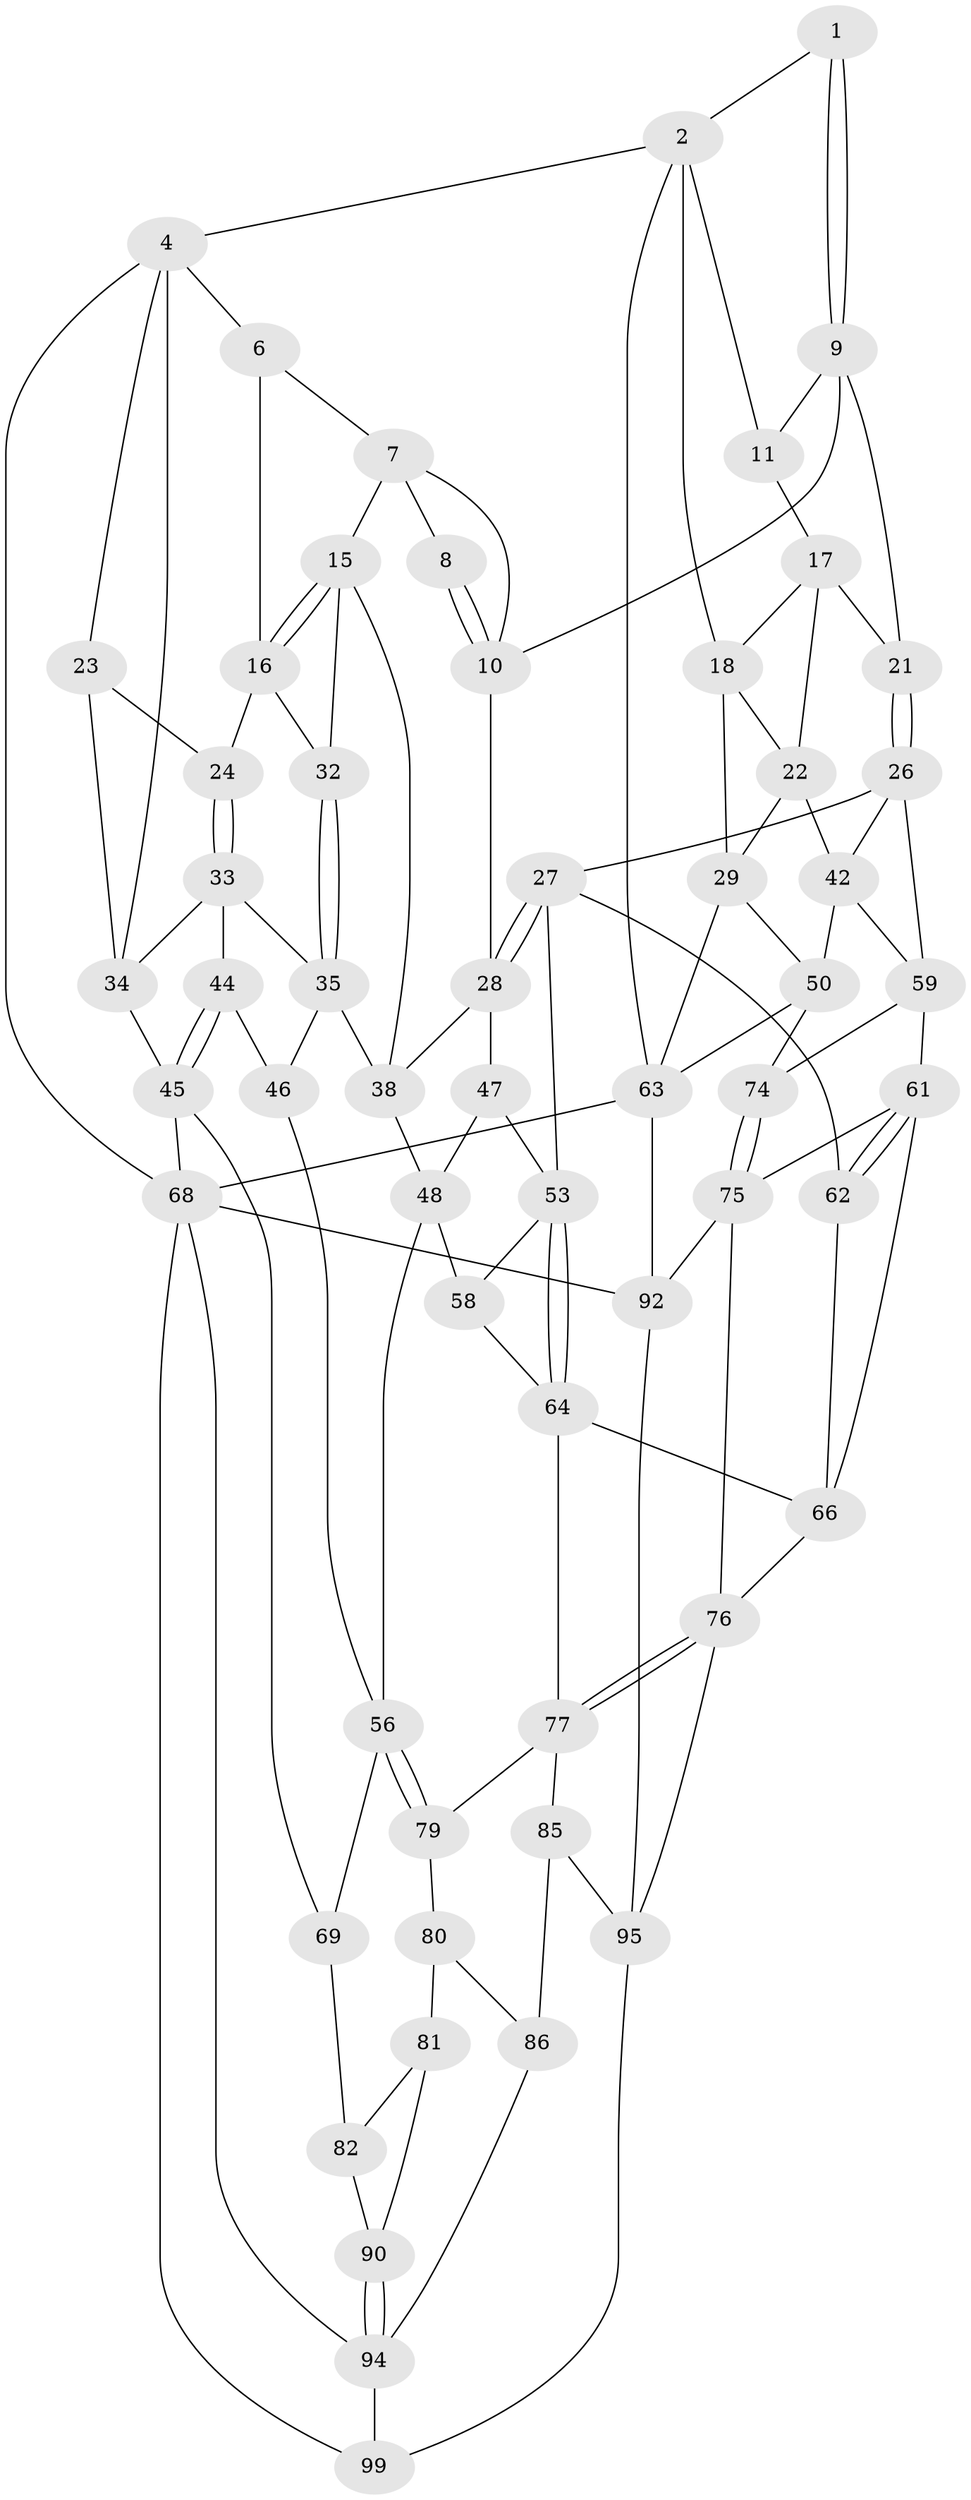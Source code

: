 // original degree distribution, {3: 0.019801980198019802, 4: 0.21782178217821782, 6: 0.18811881188118812, 5: 0.5742574257425742}
// Generated by graph-tools (version 1.1) at 2025/11/02/21/25 10:11:12]
// undirected, 59 vertices, 122 edges
graph export_dot {
graph [start="1"]
  node [color=gray90,style=filled];
  1 [pos="+0.6244593256078722+0"];
  2 [pos="+0.7766233154634573+0",super="+3"];
  4 [pos="+0+0",super="+5"];
  6 [pos="+0.285554638106274+0"];
  7 [pos="+0.3403001907991751+0",super="+14"];
  8 [pos="+0.5221344708527738+0"];
  9 [pos="+0.62158154738665+0.0235854615774178",super="+12"];
  10 [pos="+0.49232662009340017+0.10690905133764722",super="+13"];
  11 [pos="+0.7812352249116581+0"];
  15 [pos="+0.3342540566591755+0.14329043374880154",super="+31"];
  16 [pos="+0.253419187231147+0.09653938550365035",super="+25"];
  17 [pos="+0.8007581718774581+0",super="+20"];
  18 [pos="+0.8559916606142867+0.06279720889585849",super="+19"];
  21 [pos="+0.6782059557784164+0.20226892125856696"];
  22 [pos="+0.8144694546598727+0.14108398629031313",super="+30"];
  23 [pos="+0.14579727004281337+0.12095553664703858"];
  24 [pos="+0.16084146295183951+0.1322743689424765"];
  26 [pos="+0.6392377506463056+0.28374650409621466",super="+43"];
  27 [pos="+0.6123253333702458+0.2865454848475232",super="+52"];
  28 [pos="+0.583169777995759+0.2719983847517645",super="+37"];
  29 [pos="+1+0.18673835716008835",super="+49"];
  32 [pos="+0.27576726570209426+0.22615828812015967"];
  33 [pos="+0.1551147142794898+0.22807841212921473",super="+36"];
  34 [pos="+0.02665135259612804+0.20775604582311966",super="+39"];
  35 [pos="+0.23474113828600912+0.2888263056860363",super="+41"];
  38 [pos="+0.37596739252280365+0.24693357338783656",super="+40"];
  42 [pos="+0.8747072763885316+0.3218274295770415",super="+51"];
  44 [pos="+0.06457004812920604+0.35237883747584753"];
  45 [pos="+0+0.29406820730301203",super="+67"];
  46 [pos="+0.13771258925907492+0.4619454710326297"];
  47 [pos="+0.33358495580739084+0.3758823930470761"];
  48 [pos="+0.29499669651160576+0.3616225306822599",super="+55"];
  50 [pos="+0.9916754359774882+0.5890279670413184",super="+73"];
  53 [pos="+0.5112400144872418+0.44308644410117864",super="+54"];
  56 [pos="+0.27136109252138163+0.5863361534171867",super="+57"];
  58 [pos="+0.4027338544540838+0.477708648813677"];
  59 [pos="+0.7263682653678781+0.4940973310166169",super="+60"];
  61 [pos="+0.6210114432035311+0.5428888593504867",super="+71"];
  62 [pos="+0.544351896031406+0.492289470516872"];
  63 [pos="+1+0.8259201387762244",super="+91"];
  64 [pos="+0.45499932868675624+0.587134242981282",super="+65"];
  66 [pos="+0.5364664771563133+0.5395559470247802",super="+72"];
  68 [pos="+0+1",super="+101"];
  69 [pos="+0.11616293439358016+0.5548970320540402",super="+70"];
  74 [pos="+0.736343374701691+0.6487480051628521"];
  75 [pos="+0.7200149588379245+0.6749586979921243",super="+83"];
  76 [pos="+0.45200737478559266+0.712764747002663",super="+84"];
  77 [pos="+0.42482070690728285+0.6984922827771914",super="+78"];
  79 [pos="+0.27234566316933395+0.5880868178976196"];
  80 [pos="+0.2372361253685747+0.6472523778808771",super="+87"];
  81 [pos="+0.19655967263649934+0.7010877150846243",super="+89"];
  82 [pos="+0.16979729749111933+0.7024611950269445",super="+88"];
  85 [pos="+0.3096858097832803+0.7710174052324301",super="+97"];
  86 [pos="+0.2799554973254674+0.7755336320174578",super="+93"];
  90 [pos="+0.11309797628491973+0.7924360786909882"];
  92 [pos="+0.6912199966674029+0.8865944118846606",super="+100"];
  94 [pos="+0.1544985712070741+0.8765699744503381",super="+98"];
  95 [pos="+0.37999830352704345+0.9328633376439605",super="+96"];
  99 [pos="+0.3284300004009171+1"];
  1 -- 2;
  1 -- 9;
  1 -- 9;
  2 -- 11;
  2 -- 18;
  2 -- 4;
  2 -- 63;
  4 -- 68;
  4 -- 34;
  4 -- 6;
  4 -- 23;
  6 -- 7;
  6 -- 16;
  7 -- 8;
  7 -- 10;
  7 -- 15;
  8 -- 10;
  8 -- 10;
  9 -- 10;
  9 -- 11;
  9 -- 21;
  10 -- 28;
  11 -- 17;
  15 -- 16;
  15 -- 16;
  15 -- 32;
  15 -- 38;
  16 -- 24;
  16 -- 32;
  17 -- 18;
  17 -- 21;
  17 -- 22;
  18 -- 22;
  18 -- 29;
  21 -- 26;
  21 -- 26;
  22 -- 42;
  22 -- 29;
  23 -- 24;
  23 -- 34;
  24 -- 33;
  24 -- 33;
  26 -- 27;
  26 -- 59;
  26 -- 42;
  27 -- 28;
  27 -- 28;
  27 -- 53;
  27 -- 62;
  28 -- 38;
  28 -- 47;
  29 -- 50;
  29 -- 63;
  32 -- 35;
  32 -- 35;
  33 -- 34;
  33 -- 35;
  33 -- 44;
  34 -- 45;
  35 -- 46;
  35 -- 38;
  38 -- 48;
  42 -- 59;
  42 -- 50;
  44 -- 45;
  44 -- 45;
  44 -- 46;
  45 -- 69;
  45 -- 68;
  46 -- 56;
  47 -- 48;
  47 -- 53;
  48 -- 56;
  48 -- 58;
  50 -- 74;
  50 -- 63;
  53 -- 64;
  53 -- 64;
  53 -- 58;
  56 -- 79;
  56 -- 79;
  56 -- 69;
  58 -- 64;
  59 -- 74;
  59 -- 61;
  61 -- 62;
  61 -- 62;
  61 -- 75;
  61 -- 66;
  62 -- 66;
  63 -- 92;
  63 -- 68;
  64 -- 66;
  64 -- 77;
  66 -- 76;
  68 -- 94;
  68 -- 99;
  68 -- 92;
  69 -- 82 [weight=2];
  74 -- 75;
  74 -- 75;
  75 -- 92;
  75 -- 76;
  76 -- 77;
  76 -- 77;
  76 -- 95;
  77 -- 85;
  77 -- 79;
  79 -- 80;
  80 -- 81 [weight=2];
  80 -- 86;
  81 -- 82;
  81 -- 90;
  82 -- 90;
  85 -- 86 [weight=2];
  85 -- 95;
  86 -- 94;
  90 -- 94;
  90 -- 94;
  92 -- 95;
  94 -- 99;
  95 -- 99;
}

